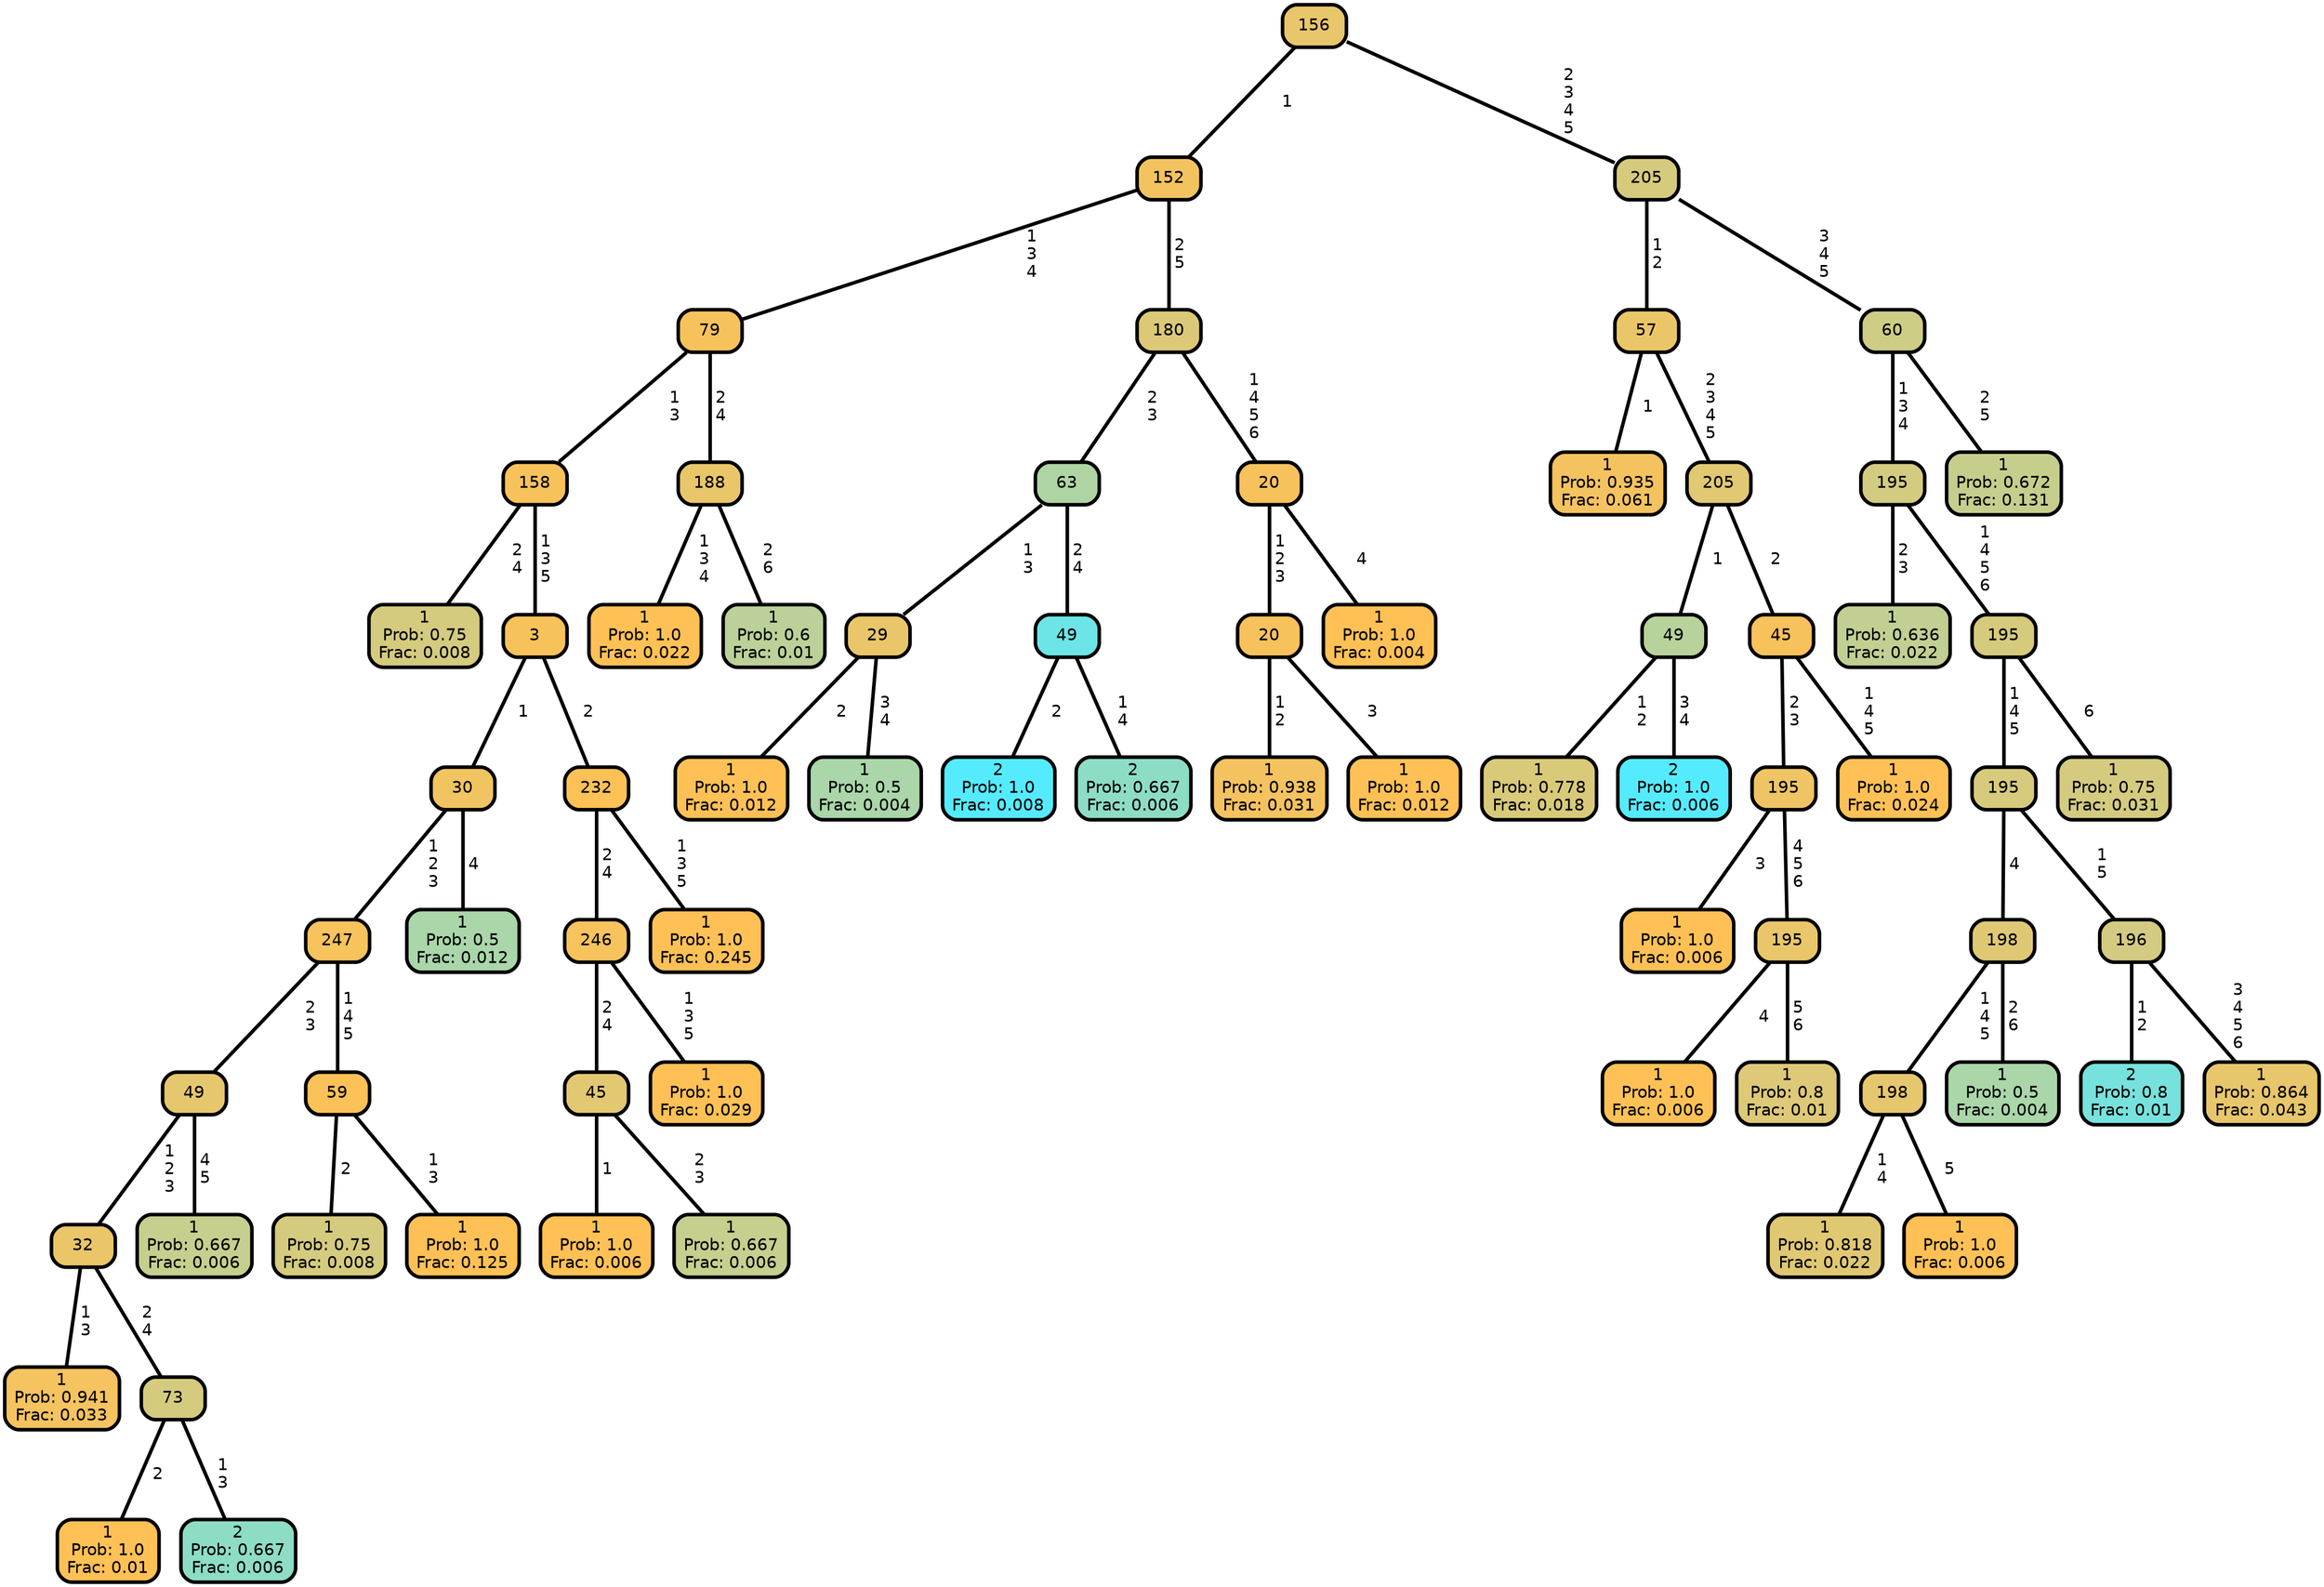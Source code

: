 graph Tree {
node [shape=box, style="filled, rounded",color="black",penwidth="3",fontcolor="black",                 fontname=helvetica] ;
graph [ranksep="0 equally", splines=straight,                 bgcolor=transparent, dpi=200] ;
edge [fontname=helvetica, color=black] ;
0 [label="1
Prob: 0.75
Frac: 0.008", fillcolor="#d4cb7f"] ;
1 [label="158", fillcolor="#f8c25b"] ;
2 [label="1
Prob: 0.941
Frac: 0.033", fillcolor="#f5c35f"] ;
3 [label="32", fillcolor="#eac669"] ;
4 [label="1
Prob: 1.0
Frac: 0.01", fillcolor="#ffc155"] ;
5 [label="73", fillcolor="#d4cb7f"] ;
6 [label="2
Prob: 0.667
Frac: 0.006", fillcolor="#8dddc6"] ;
7 [label="49", fillcolor="#e6c76d"] ;
8 [label="1
Prob: 0.667
Frac: 0.006", fillcolor="#c6cf8d"] ;
9 [label="247", fillcolor="#f6c35d"] ;
10 [label="1
Prob: 0.75
Frac: 0.008", fillcolor="#d4cb7f"] ;
11 [label="59", fillcolor="#fcc157"] ;
12 [label="1
Prob: 1.0
Frac: 0.125", fillcolor="#ffc155"] ;
13 [label="30", fillcolor="#f1c462"] ;
14 [label="1
Prob: 0.5
Frac: 0.012", fillcolor="#aad6aa"] ;
15 [label="3", fillcolor="#f8c25b"] ;
16 [label="1
Prob: 1.0
Frac: 0.006", fillcolor="#ffc155"] ;
17 [label="45", fillcolor="#e2c871"] ;
18 [label="1
Prob: 0.667
Frac: 0.006", fillcolor="#c6cf8d"] ;
19 [label="246", fillcolor="#f6c35d"] ;
20 [label="1
Prob: 1.0
Frac: 0.029", fillcolor="#ffc155"] ;
21 [label="232", fillcolor="#fdc156"] ;
22 [label="1
Prob: 1.0
Frac: 0.245", fillcolor="#ffc155"] ;
23 [label="79", fillcolor="#f7c25c"] ;
24 [label="1
Prob: 1.0
Frac: 0.022", fillcolor="#ffc155"] ;
25 [label="188", fillcolor="#e9c66a"] ;
26 [label="1
Prob: 0.6
Frac: 0.01", fillcolor="#bbd199"] ;
27 [label="152", fillcolor="#f3c360"] ;
28 [label="1
Prob: 1.0
Frac: 0.012", fillcolor="#ffc155"] ;
29 [label="29", fillcolor="#e9c66a"] ;
30 [label="1
Prob: 0.5
Frac: 0.004", fillcolor="#aad6aa"] ;
31 [label="63", fillcolor="#afd4a4"] ;
32 [label="2
Prob: 1.0
Frac: 0.008", fillcolor="#55ebff"] ;
33 [label="49", fillcolor="#6de5e6"] ;
34 [label="2
Prob: 0.667
Frac: 0.006", fillcolor="#8dddc6"] ;
35 [label="180", fillcolor="#dcc977"] ;
36 [label="1
Prob: 0.938
Frac: 0.031", fillcolor="#f4c35f"] ;
37 [label="20", fillcolor="#f7c25c"] ;
38 [label="1
Prob: 1.0
Frac: 0.012", fillcolor="#ffc155"] ;
39 [label="20", fillcolor="#f7c25c"] ;
40 [label="1
Prob: 1.0
Frac: 0.004", fillcolor="#ffc155"] ;
41 [label="156", fillcolor="#e8c66b"] ;
42 [label="1
Prob: 0.935
Frac: 0.061", fillcolor="#f4c35f"] ;
43 [label="57", fillcolor="#eac669"] ;
44 [label="1
Prob: 0.778
Frac: 0.018", fillcolor="#d9ca7a"] ;
45 [label="49", fillcolor="#b8d29b"] ;
46 [label="2
Prob: 1.0
Frac: 0.006", fillcolor="#55ebff"] ;
47 [label="205", fillcolor="#e1c872"] ;
48 [label="1
Prob: 1.0
Frac: 0.006", fillcolor="#ffc155"] ;
49 [label="195", fillcolor="#efc464"] ;
50 [label="1
Prob: 1.0
Frac: 0.006", fillcolor="#ffc155"] ;
51 [label="195", fillcolor="#e9c66a"] ;
52 [label="1
Prob: 0.8
Frac: 0.01", fillcolor="#ddc977"] ;
53 [label="45", fillcolor="#f7c25c"] ;
54 [label="1
Prob: 1.0
Frac: 0.024", fillcolor="#ffc155"] ;
55 [label="205", fillcolor="#d6ca7d"] ;
56 [label="1
Prob: 0.636
Frac: 0.022", fillcolor="#c1d092"] ;
57 [label="195", fillcolor="#d3cb80"] ;
58 [label="1
Prob: 0.818
Frac: 0.022", fillcolor="#e0c873"] ;
59 [label="198", fillcolor="#e6c76d"] ;
60 [label="1
Prob: 1.0
Frac: 0.006", fillcolor="#ffc155"] ;
61 [label="198", fillcolor="#dfc874"] ;
62 [label="1
Prob: 0.5
Frac: 0.004", fillcolor="#aad6aa"] ;
63 [label="195", fillcolor="#d7ca7c"] ;
64 [label="2
Prob: 0.8
Frac: 0.01", fillcolor="#77e2dd"] ;
65 [label="196", fillcolor="#d2cb81"] ;
66 [label="1
Prob: 0.864
Frac: 0.043", fillcolor="#e7c66c"] ;
67 [label="195", fillcolor="#d6ca7d"] ;
68 [label="1
Prob: 0.75
Frac: 0.031", fillcolor="#d4cb7f"] ;
69 [label="60", fillcolor="#cdcd86"] ;
70 [label="1
Prob: 0.672
Frac: 0.131", fillcolor="#c7ce8c"] ;
1 -- 0 [label=" 2\n 4",penwidth=3] ;
1 -- 15 [label=" 1\n 3\n 5",penwidth=3] ;
3 -- 2 [label=" 1\n 3",penwidth=3] ;
3 -- 5 [label=" 2\n 4",penwidth=3] ;
5 -- 4 [label=" 2",penwidth=3] ;
5 -- 6 [label=" 1\n 3",penwidth=3] ;
7 -- 3 [label=" 1\n 2\n 3",penwidth=3] ;
7 -- 8 [label=" 4\n 5",penwidth=3] ;
9 -- 7 [label=" 2\n 3",penwidth=3] ;
9 -- 11 [label=" 1\n 4\n 5",penwidth=3] ;
11 -- 10 [label=" 2",penwidth=3] ;
11 -- 12 [label=" 1\n 3",penwidth=3] ;
13 -- 9 [label=" 1\n 2\n 3",penwidth=3] ;
13 -- 14 [label=" 4",penwidth=3] ;
15 -- 13 [label=" 1",penwidth=3] ;
15 -- 21 [label=" 2",penwidth=3] ;
17 -- 16 [label=" 1",penwidth=3] ;
17 -- 18 [label=" 2\n 3",penwidth=3] ;
19 -- 17 [label=" 2\n 4",penwidth=3] ;
19 -- 20 [label=" 1\n 3\n 5",penwidth=3] ;
21 -- 19 [label=" 2\n 4",penwidth=3] ;
21 -- 22 [label=" 1\n 3\n 5",penwidth=3] ;
23 -- 1 [label=" 1\n 3",penwidth=3] ;
23 -- 25 [label=" 2\n 4",penwidth=3] ;
25 -- 24 [label=" 1\n 3\n 4",penwidth=3] ;
25 -- 26 [label=" 2\n 6",penwidth=3] ;
27 -- 23 [label=" 1\n 3\n 4",penwidth=3] ;
27 -- 35 [label=" 2\n 5",penwidth=3] ;
29 -- 28 [label=" 2",penwidth=3] ;
29 -- 30 [label=" 3\n 4",penwidth=3] ;
31 -- 29 [label=" 1\n 3",penwidth=3] ;
31 -- 33 [label=" 2\n 4",penwidth=3] ;
33 -- 32 [label=" 2",penwidth=3] ;
33 -- 34 [label=" 1\n 4",penwidth=3] ;
35 -- 31 [label=" 2\n 3",penwidth=3] ;
35 -- 39 [label=" 1\n 4\n 5\n 6",penwidth=3] ;
37 -- 36 [label=" 1\n 2",penwidth=3] ;
37 -- 38 [label=" 3",penwidth=3] ;
39 -- 37 [label=" 1\n 2\n 3",penwidth=3] ;
39 -- 40 [label=" 4",penwidth=3] ;
41 -- 27 [label=" 1",penwidth=3] ;
41 -- 55 [label=" 2\n 3\n 4\n 5",penwidth=3] ;
43 -- 42 [label=" 1",penwidth=3] ;
43 -- 47 [label=" 2\n 3\n 4\n 5",penwidth=3] ;
45 -- 44 [label=" 1\n 2",penwidth=3] ;
45 -- 46 [label=" 3\n 4",penwidth=3] ;
47 -- 45 [label=" 1",penwidth=3] ;
47 -- 53 [label=" 2",penwidth=3] ;
49 -- 48 [label=" 3",penwidth=3] ;
49 -- 51 [label=" 4\n 5\n 6",penwidth=3] ;
51 -- 50 [label=" 4",penwidth=3] ;
51 -- 52 [label=" 5\n 6",penwidth=3] ;
53 -- 49 [label=" 2\n 3",penwidth=3] ;
53 -- 54 [label=" 1\n 4\n 5",penwidth=3] ;
55 -- 43 [label=" 1\n 2",penwidth=3] ;
55 -- 69 [label=" 3\n 4\n 5",penwidth=3] ;
57 -- 56 [label=" 2\n 3",penwidth=3] ;
57 -- 67 [label=" 1\n 4\n 5\n 6",penwidth=3] ;
59 -- 58 [label=" 1\n 4",penwidth=3] ;
59 -- 60 [label=" 5",penwidth=3] ;
61 -- 59 [label=" 1\n 4\n 5",penwidth=3] ;
61 -- 62 [label=" 2\n 6",penwidth=3] ;
63 -- 61 [label=" 4",penwidth=3] ;
63 -- 65 [label=" 1\n 5",penwidth=3] ;
65 -- 64 [label=" 1\n 2",penwidth=3] ;
65 -- 66 [label=" 3\n 4\n 5\n 6",penwidth=3] ;
67 -- 63 [label=" 1\n 4\n 5",penwidth=3] ;
67 -- 68 [label=" 6",penwidth=3] ;
69 -- 57 [label=" 1\n 3\n 4",penwidth=3] ;
69 -- 70 [label=" 2\n 5",penwidth=3] ;
{rank = same;}}